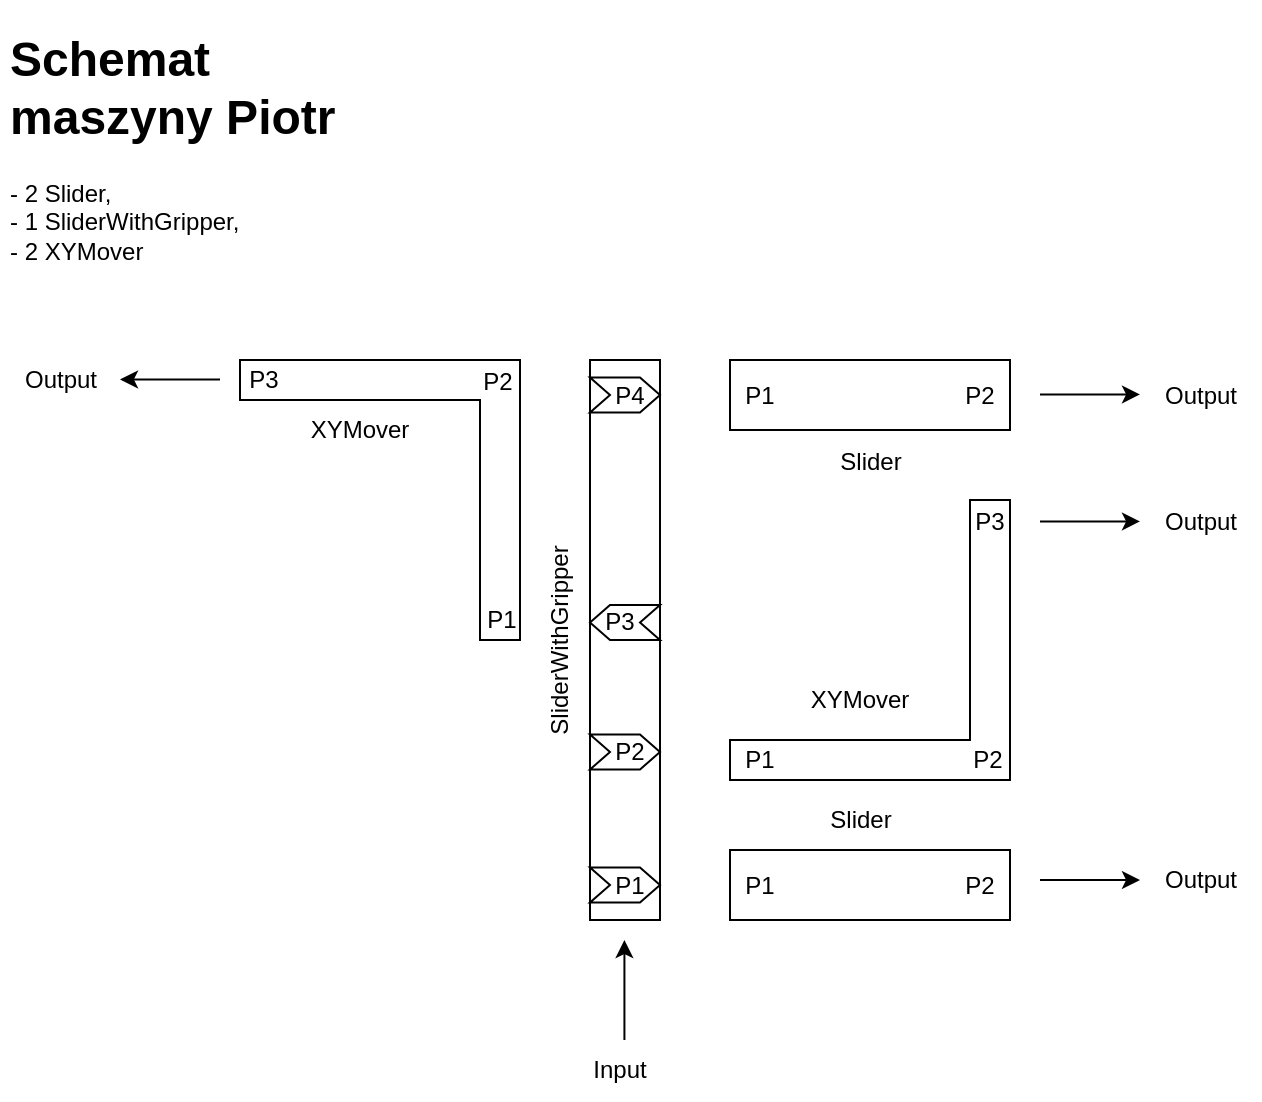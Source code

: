 <mxfile version="22.1.7" type="device">
  <diagram name="Strona-1" id="dW-qHAUhS1xBiaLM4zia">
    <mxGraphModel dx="2213" dy="2002" grid="1" gridSize="10" guides="1" tooltips="1" connect="1" arrows="1" fold="1" page="1" pageScale="1" pageWidth="827" pageHeight="1169" math="0" shadow="0">
      <root>
        <mxCell id="0" />
        <mxCell id="1" parent="0" />
        <mxCell id="tS04i_MIxBXZyeHY6WCI-18" value="&lt;h1&gt;Schemat maszyny Piotr&lt;/h1&gt;&lt;div&gt;- 2 Slider,&lt;/div&gt;&lt;div&gt;- 1 SliderWithGripper,&lt;/div&gt;&lt;div&gt;- 2 XYMover&lt;/div&gt;" style="text;html=1;strokeColor=none;fillColor=none;spacing=5;spacingTop=-20;whiteSpace=wrap;overflow=hidden;rounded=0;" vertex="1" parent="1">
          <mxGeometry x="-80" y="-40" width="190" height="120" as="geometry" />
        </mxCell>
        <mxCell id="tS04i_MIxBXZyeHY6WCI-2" value="" style="shape=corner;whiteSpace=wrap;html=1;rotation=90;" vertex="1" parent="1">
          <mxGeometry x="40" y="130" width="140" height="140" as="geometry" />
        </mxCell>
        <mxCell id="tS04i_MIxBXZyeHY6WCI-3" value="" style="whiteSpace=wrap;html=1;" vertex="1" parent="1">
          <mxGeometry x="215" y="130" width="35" height="280" as="geometry" />
        </mxCell>
        <mxCell id="tS04i_MIxBXZyeHY6WCI-4" value="" style="shape=corner;whiteSpace=wrap;html=1;rotation=-180;" vertex="1" parent="1">
          <mxGeometry x="285" y="200" width="140" height="140" as="geometry" />
        </mxCell>
        <mxCell id="tS04i_MIxBXZyeHY6WCI-5" value="" style="whiteSpace=wrap;html=1;" vertex="1" parent="1">
          <mxGeometry x="285" y="130" width="140" height="35" as="geometry" />
        </mxCell>
        <mxCell id="tS04i_MIxBXZyeHY6WCI-6" value="" style="whiteSpace=wrap;html=1;" vertex="1" parent="1">
          <mxGeometry x="285" y="375" width="140" height="35" as="geometry" />
        </mxCell>
        <mxCell id="tS04i_MIxBXZyeHY6WCI-11" value="" style="html=1;shadow=0;dashed=0;align=center;verticalAlign=middle;shape=mxgraph.arrows2.arrow;dy=0;dx=10;notch=10;" vertex="1" parent="1">
          <mxGeometry x="215" y="383.75" width="35" height="17.5" as="geometry" />
        </mxCell>
        <mxCell id="tS04i_MIxBXZyeHY6WCI-12" value="" style="html=1;shadow=0;dashed=0;align=center;verticalAlign=middle;shape=mxgraph.arrows2.arrow;dy=0;dx=10;notch=10;" vertex="1" parent="1">
          <mxGeometry x="215" y="317.25" width="35" height="17.5" as="geometry" />
        </mxCell>
        <mxCell id="tS04i_MIxBXZyeHY6WCI-13" value="" style="html=1;shadow=0;dashed=0;align=center;verticalAlign=middle;shape=mxgraph.arrows2.arrow;dy=0;dx=10;notch=10;rotation=-180;" vertex="1" parent="1">
          <mxGeometry x="215" y="252.5" width="35" height="17.5" as="geometry" />
        </mxCell>
        <mxCell id="tS04i_MIxBXZyeHY6WCI-15" value="" style="html=1;shadow=0;dashed=0;align=center;verticalAlign=middle;shape=mxgraph.arrows2.arrow;dy=0;dx=10;notch=10;" vertex="1" parent="1">
          <mxGeometry x="215" y="138.75" width="35" height="17.5" as="geometry" />
        </mxCell>
        <mxCell id="tS04i_MIxBXZyeHY6WCI-19" value="XYMover" style="text;html=1;strokeColor=none;fillColor=none;align=center;verticalAlign=middle;whiteSpace=wrap;rounded=0;" vertex="1" parent="1">
          <mxGeometry x="320" y="285" width="60" height="30" as="geometry" />
        </mxCell>
        <mxCell id="tS04i_MIxBXZyeHY6WCI-20" value="XYMover" style="text;html=1;strokeColor=none;fillColor=none;align=center;verticalAlign=middle;whiteSpace=wrap;rounded=0;" vertex="1" parent="1">
          <mxGeometry x="70" y="150" width="60" height="30" as="geometry" />
        </mxCell>
        <mxCell id="tS04i_MIxBXZyeHY6WCI-21" value="Slider" style="text;html=1;align=center;verticalAlign=middle;resizable=0;points=[];autosize=1;strokeColor=none;fillColor=none;" vertex="1" parent="1">
          <mxGeometry x="330" y="166" width="50" height="30" as="geometry" />
        </mxCell>
        <mxCell id="tS04i_MIxBXZyeHY6WCI-22" value="Slider" style="text;html=1;align=center;verticalAlign=middle;resizable=0;points=[];autosize=1;strokeColor=none;fillColor=none;" vertex="1" parent="1">
          <mxGeometry x="325" y="345" width="50" height="30" as="geometry" />
        </mxCell>
        <mxCell id="tS04i_MIxBXZyeHY6WCI-23" value="SliderWithGripper" style="text;html=1;strokeColor=none;fillColor=none;align=center;verticalAlign=middle;whiteSpace=wrap;rounded=0;rotation=-90;" vertex="1" parent="1">
          <mxGeometry x="170" y="255" width="60" height="30" as="geometry" />
        </mxCell>
        <mxCell id="tS04i_MIxBXZyeHY6WCI-24" value="P1" style="text;html=1;strokeColor=none;fillColor=none;align=center;verticalAlign=middle;whiteSpace=wrap;rounded=0;" vertex="1" parent="1">
          <mxGeometry x="285" y="377.5" width="30" height="30" as="geometry" />
        </mxCell>
        <mxCell id="tS04i_MIxBXZyeHY6WCI-25" value="P2" style="text;html=1;strokeColor=none;fillColor=none;align=center;verticalAlign=middle;whiteSpace=wrap;rounded=0;" vertex="1" parent="1">
          <mxGeometry x="220" y="311" width="30" height="30" as="geometry" />
        </mxCell>
        <mxCell id="tS04i_MIxBXZyeHY6WCI-26" value="P3" style="text;html=1;strokeColor=none;fillColor=none;align=center;verticalAlign=middle;whiteSpace=wrap;rounded=0;" vertex="1" parent="1">
          <mxGeometry x="215" y="246.25" width="30" height="30" as="geometry" />
        </mxCell>
        <mxCell id="tS04i_MIxBXZyeHY6WCI-27" value="P4" style="text;html=1;strokeColor=none;fillColor=none;align=center;verticalAlign=middle;whiteSpace=wrap;rounded=0;" vertex="1" parent="1">
          <mxGeometry x="220" y="132.5" width="30" height="30" as="geometry" />
        </mxCell>
        <mxCell id="tS04i_MIxBXZyeHY6WCI-28" value="P1" style="text;html=1;strokeColor=none;fillColor=none;align=center;verticalAlign=middle;whiteSpace=wrap;rounded=0;" vertex="1" parent="1">
          <mxGeometry x="220" y="377.5" width="30" height="30" as="geometry" />
        </mxCell>
        <mxCell id="tS04i_MIxBXZyeHY6WCI-29" value="P2" style="text;html=1;strokeColor=none;fillColor=none;align=center;verticalAlign=middle;whiteSpace=wrap;rounded=0;" vertex="1" parent="1">
          <mxGeometry x="395" y="377.5" width="30" height="30" as="geometry" />
        </mxCell>
        <mxCell id="tS04i_MIxBXZyeHY6WCI-30" value="P1" style="text;html=1;strokeColor=none;fillColor=none;align=center;verticalAlign=middle;whiteSpace=wrap;rounded=0;" vertex="1" parent="1">
          <mxGeometry x="285" y="132.5" width="30" height="30" as="geometry" />
        </mxCell>
        <mxCell id="tS04i_MIxBXZyeHY6WCI-31" value="P2" style="text;html=1;strokeColor=none;fillColor=none;align=center;verticalAlign=middle;whiteSpace=wrap;rounded=0;" vertex="1" parent="1">
          <mxGeometry x="395" y="132.5" width="30" height="30" as="geometry" />
        </mxCell>
        <mxCell id="tS04i_MIxBXZyeHY6WCI-32" value="P1" style="text;html=1;strokeColor=none;fillColor=none;align=center;verticalAlign=middle;whiteSpace=wrap;rounded=0;" vertex="1" parent="1">
          <mxGeometry x="285" y="315" width="30" height="30" as="geometry" />
        </mxCell>
        <mxCell id="tS04i_MIxBXZyeHY6WCI-33" value="P2" style="text;html=1;strokeColor=none;fillColor=none;align=center;verticalAlign=middle;whiteSpace=wrap;rounded=0;" vertex="1" parent="1">
          <mxGeometry x="399" y="315" width="30" height="30" as="geometry" />
        </mxCell>
        <mxCell id="tS04i_MIxBXZyeHY6WCI-34" value="P1" style="text;html=1;strokeColor=none;fillColor=none;align=center;verticalAlign=middle;whiteSpace=wrap;rounded=0;" vertex="1" parent="1">
          <mxGeometry x="156" y="245" width="30" height="30" as="geometry" />
        </mxCell>
        <mxCell id="tS04i_MIxBXZyeHY6WCI-35" value="P2" style="text;html=1;strokeColor=none;fillColor=none;align=center;verticalAlign=middle;whiteSpace=wrap;rounded=0;" vertex="1" parent="1">
          <mxGeometry x="154" y="126.25" width="30" height="30" as="geometry" />
        </mxCell>
        <mxCell id="tS04i_MIxBXZyeHY6WCI-36" value="P3" style="text;html=1;strokeColor=none;fillColor=none;align=center;verticalAlign=middle;whiteSpace=wrap;rounded=0;" vertex="1" parent="1">
          <mxGeometry x="400" y="196" width="30" height="30" as="geometry" />
        </mxCell>
        <mxCell id="tS04i_MIxBXZyeHY6WCI-37" value="P3" style="text;html=1;strokeColor=none;fillColor=none;align=center;verticalAlign=middle;whiteSpace=wrap;rounded=0;" vertex="1" parent="1">
          <mxGeometry x="37" y="125" width="30" height="30" as="geometry" />
        </mxCell>
        <mxCell id="tS04i_MIxBXZyeHY6WCI-38" value="" style="endArrow=classic;html=1;rounded=0;" edge="1" parent="1">
          <mxGeometry width="50" height="50" relative="1" as="geometry">
            <mxPoint x="232.21" y="470" as="sourcePoint" />
            <mxPoint x="232.21" y="420" as="targetPoint" />
          </mxGeometry>
        </mxCell>
        <mxCell id="tS04i_MIxBXZyeHY6WCI-39" value="Input" style="text;html=1;strokeColor=none;fillColor=none;align=center;verticalAlign=middle;whiteSpace=wrap;rounded=0;" vertex="1" parent="1">
          <mxGeometry x="200" y="470" width="60" height="30" as="geometry" />
        </mxCell>
        <mxCell id="tS04i_MIxBXZyeHY6WCI-40" value="" style="endArrow=classic;html=1;rounded=0;" edge="1" parent="1">
          <mxGeometry width="50" height="50" relative="1" as="geometry">
            <mxPoint x="440" y="390" as="sourcePoint" />
            <mxPoint x="490" y="390" as="targetPoint" />
          </mxGeometry>
        </mxCell>
        <mxCell id="tS04i_MIxBXZyeHY6WCI-41" value="" style="endArrow=classic;html=1;rounded=0;" edge="1" parent="1">
          <mxGeometry width="50" height="50" relative="1" as="geometry">
            <mxPoint x="440" y="210.71" as="sourcePoint" />
            <mxPoint x="490" y="210.71" as="targetPoint" />
          </mxGeometry>
        </mxCell>
        <mxCell id="tS04i_MIxBXZyeHY6WCI-42" value="" style="endArrow=classic;html=1;rounded=0;" edge="1" parent="1">
          <mxGeometry width="50" height="50" relative="1" as="geometry">
            <mxPoint x="440" y="147.21" as="sourcePoint" />
            <mxPoint x="490" y="147.21" as="targetPoint" />
          </mxGeometry>
        </mxCell>
        <mxCell id="tS04i_MIxBXZyeHY6WCI-43" value="" style="endArrow=classic;html=1;rounded=0;" edge="1" parent="1">
          <mxGeometry width="50" height="50" relative="1" as="geometry">
            <mxPoint x="30" y="139.71" as="sourcePoint" />
            <mxPoint x="-20" y="139.71" as="targetPoint" />
          </mxGeometry>
        </mxCell>
        <mxCell id="tS04i_MIxBXZyeHY6WCI-44" value="Output" style="text;html=1;align=center;verticalAlign=middle;resizable=0;points=[];autosize=1;strokeColor=none;fillColor=none;" vertex="1" parent="1">
          <mxGeometry x="490" y="375" width="60" height="30" as="geometry" />
        </mxCell>
        <mxCell id="tS04i_MIxBXZyeHY6WCI-45" value="Output" style="text;html=1;align=center;verticalAlign=middle;resizable=0;points=[];autosize=1;strokeColor=none;fillColor=none;" vertex="1" parent="1">
          <mxGeometry x="490" y="196" width="60" height="30" as="geometry" />
        </mxCell>
        <mxCell id="tS04i_MIxBXZyeHY6WCI-46" value="Output" style="text;html=1;align=center;verticalAlign=middle;resizable=0;points=[];autosize=1;strokeColor=none;fillColor=none;" vertex="1" parent="1">
          <mxGeometry x="490" y="132.5" width="60" height="30" as="geometry" />
        </mxCell>
        <mxCell id="tS04i_MIxBXZyeHY6WCI-47" value="Output" style="text;html=1;align=center;verticalAlign=middle;resizable=0;points=[];autosize=1;strokeColor=none;fillColor=none;" vertex="1" parent="1">
          <mxGeometry x="-80" y="125" width="60" height="30" as="geometry" />
        </mxCell>
      </root>
    </mxGraphModel>
  </diagram>
</mxfile>
